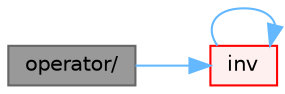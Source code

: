 digraph "operator/"
{
 // LATEX_PDF_SIZE
  bgcolor="transparent";
  edge [fontname=Helvetica,fontsize=10,labelfontname=Helvetica,labelfontsize=10];
  node [fontname=Helvetica,fontsize=10,shape=box,height=0.2,width=0.4];
  rankdir="LR";
  Node1 [id="Node000001",label="operator/",height=0.2,width=0.4,color="gray40", fillcolor="grey60", style="filled", fontcolor="black",tooltip=" "];
  Node1 -> Node2 [id="edge1_Node000001_Node000002",color="steelblue1",style="solid",tooltip=" "];
  Node2 [id="Node000002",label="inv",height=0.2,width=0.4,color="red", fillcolor="#FFF0F0", style="filled",URL="$namespaceFoam.html#ac51979edadae5b8ade119dd30b88e381",tooltip=" "];
  Node2 -> Node2 [id="edge2_Node000002_Node000002",color="steelblue1",style="solid",tooltip=" "];
}
